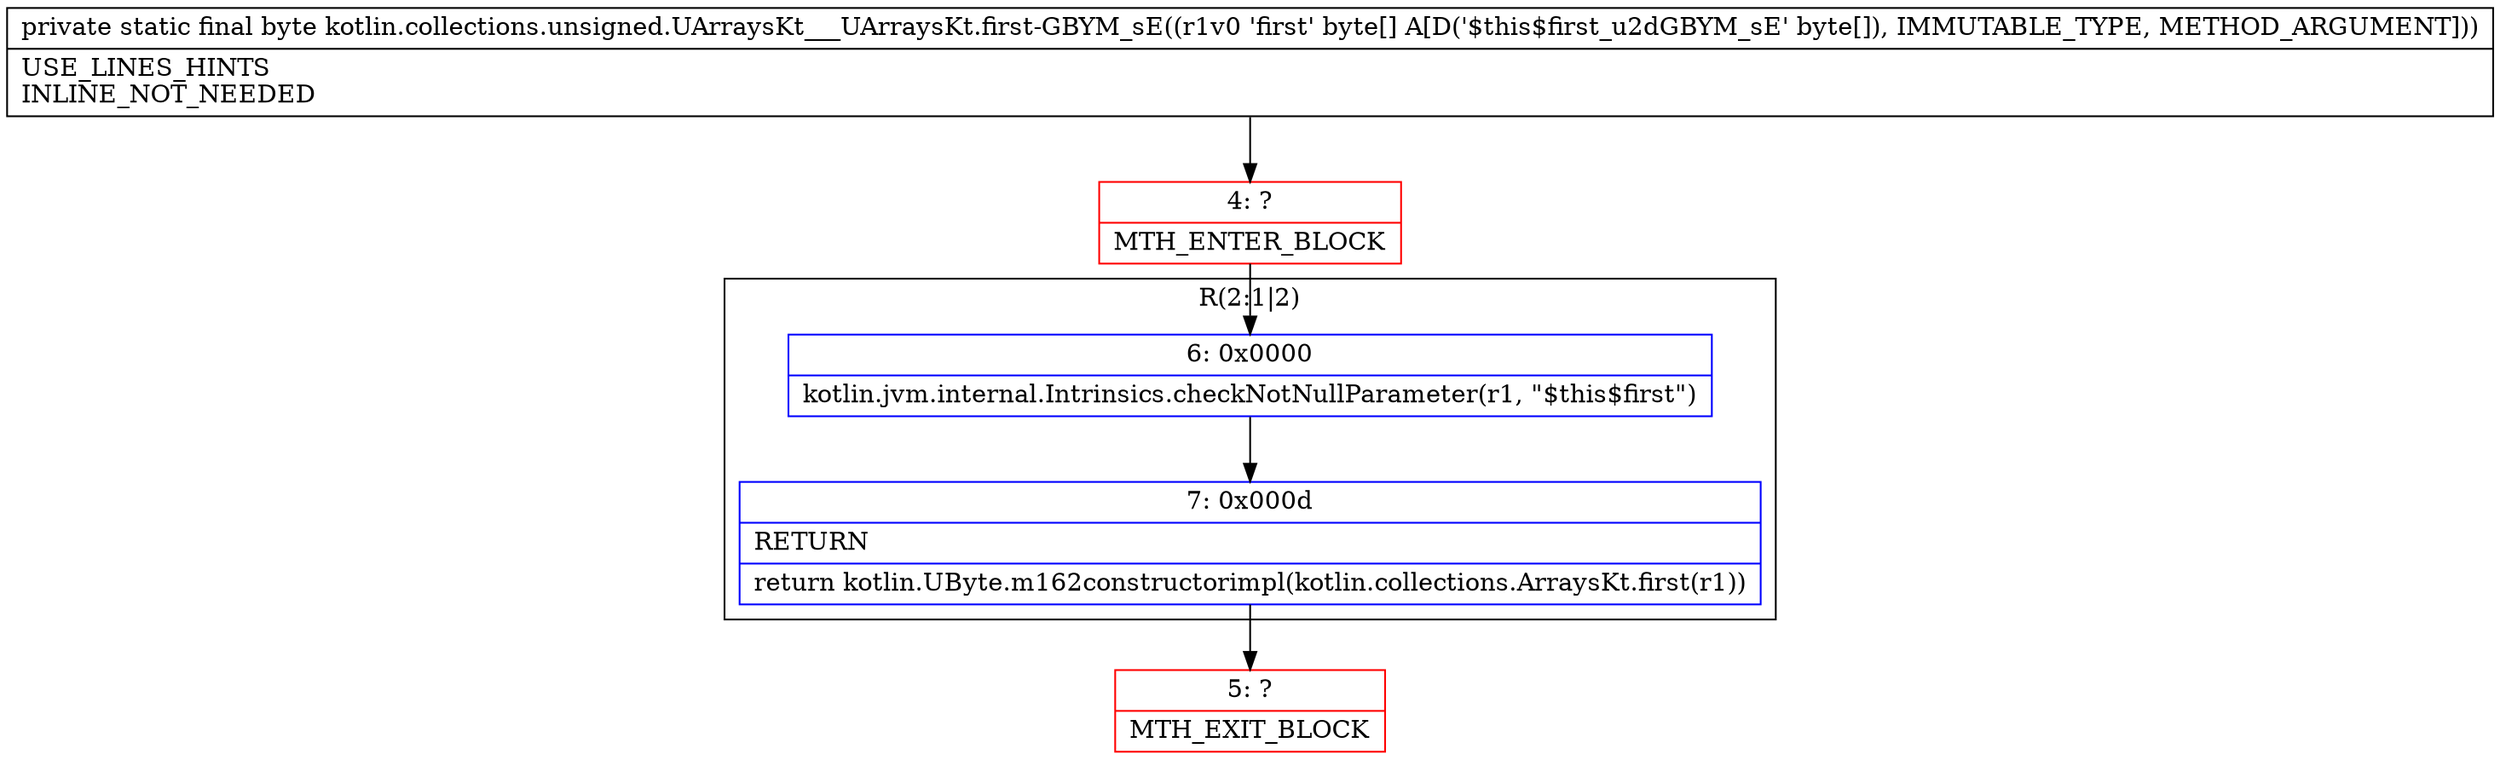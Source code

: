 digraph "CFG forkotlin.collections.unsigned.UArraysKt___UArraysKt.first\-GBYM_sE([B)B" {
subgraph cluster_Region_1915451667 {
label = "R(2:1|2)";
node [shape=record,color=blue];
Node_6 [shape=record,label="{6\:\ 0x0000|kotlin.jvm.internal.Intrinsics.checkNotNullParameter(r1, \"$this$first\")\l}"];
Node_7 [shape=record,label="{7\:\ 0x000d|RETURN\l|return kotlin.UByte.m162constructorimpl(kotlin.collections.ArraysKt.first(r1))\l}"];
}
Node_4 [shape=record,color=red,label="{4\:\ ?|MTH_ENTER_BLOCK\l}"];
Node_5 [shape=record,color=red,label="{5\:\ ?|MTH_EXIT_BLOCK\l}"];
MethodNode[shape=record,label="{private static final byte kotlin.collections.unsigned.UArraysKt___UArraysKt.first\-GBYM_sE((r1v0 'first' byte[] A[D('$this$first_u2dGBYM_sE' byte[]), IMMUTABLE_TYPE, METHOD_ARGUMENT]))  | USE_LINES_HINTS\lINLINE_NOT_NEEDED\l}"];
MethodNode -> Node_4;Node_6 -> Node_7;
Node_7 -> Node_5;
Node_4 -> Node_6;
}

